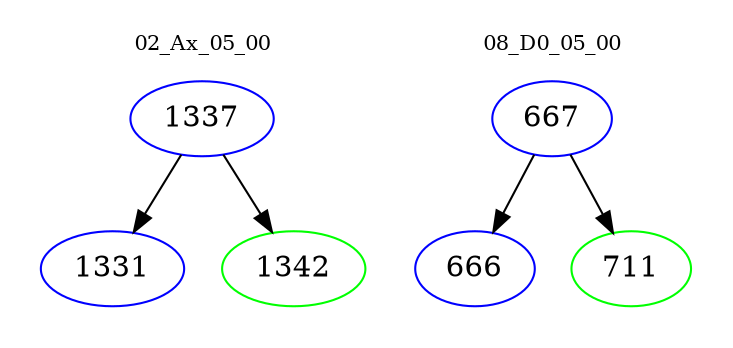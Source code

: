 digraph{
subgraph cluster_0 {
color = white
label = "02_Ax_05_00";
fontsize=10;
T0_1337 [label="1337", color="blue"]
T0_1337 -> T0_1331 [color="black"]
T0_1331 [label="1331", color="blue"]
T0_1337 -> T0_1342 [color="black"]
T0_1342 [label="1342", color="green"]
}
subgraph cluster_1 {
color = white
label = "08_D0_05_00";
fontsize=10;
T1_667 [label="667", color="blue"]
T1_667 -> T1_666 [color="black"]
T1_666 [label="666", color="blue"]
T1_667 -> T1_711 [color="black"]
T1_711 [label="711", color="green"]
}
}
